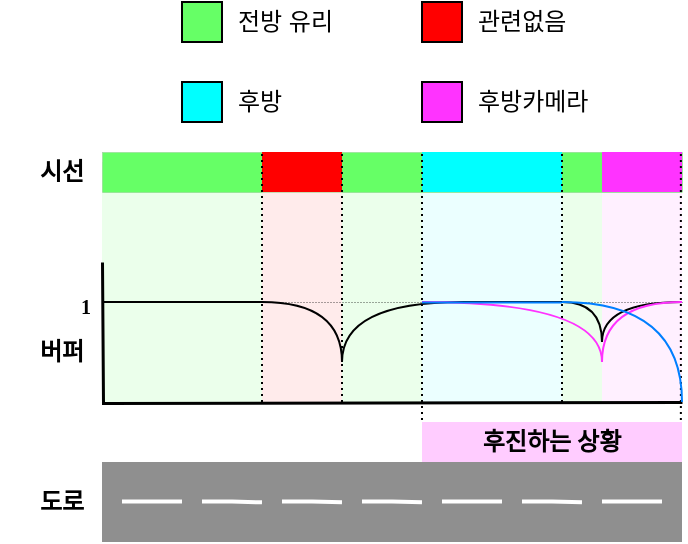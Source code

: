 <mxfile version="15.4.0" type="device" pages="3"><diagram id="IT9zm_OyG5koExTkQnmO" name="추가버퍼"><mxGraphModel dx="1086" dy="806" grid="1" gridSize="10" guides="1" tooltips="1" connect="1" arrows="1" fold="1" page="1" pageScale="1" pageWidth="827" pageHeight="1169" math="0" shadow="0"><root><mxCell id="0"/><mxCell id="1" parent="0"/><mxCell id="iNucFRww0Q6gxPgu5FB2-111" value="" style="rounded=0;whiteSpace=wrap;html=1;fontFamily=휴먼명조;fontSize=10;fillColor=#CCFFFF;opacity=40;strokeColor=none;" parent="1" vertex="1"><mxGeometry x="240" y="240" width="70" height="120" as="geometry"/></mxCell><mxCell id="iNucFRww0Q6gxPgu5FB2-70" value="" style="rounded=0;whiteSpace=wrap;html=1;fontFamily=휴먼명조;fontSize=10;fillColor=#CCFFCC;opacity=40;strokeColor=none;" parent="1" vertex="1"><mxGeometry x="80" y="240" width="80" height="120" as="geometry"/></mxCell><mxCell id="iNucFRww0Q6gxPgu5FB2-103" value="" style="rounded=0;whiteSpace=wrap;html=1;fontFamily=휴먼명조;fontSize=10;fillColor=#CCFFCC;opacity=40;strokeColor=none;" parent="1" vertex="1"><mxGeometry x="310" y="235" width="20" height="125" as="geometry"/></mxCell><mxCell id="iNucFRww0Q6gxPgu5FB2-101" value="" style="rounded=0;whiteSpace=wrap;html=1;fontFamily=휴먼명조;fontSize=10;fillColor=#CCFFCC;opacity=40;strokeColor=none;" parent="1" vertex="1"><mxGeometry x="200" y="240" width="40" height="120" as="geometry"/></mxCell><mxCell id="iNucFRww0Q6gxPgu5FB2-110" value="" style="rounded=0;whiteSpace=wrap;html=1;fontFamily=휴먼명조;fontSize=10;fillColor=#FFCCFF;opacity=30;strokeColor=none;" parent="1" vertex="1"><mxGeometry x="330" y="240" width="40" height="120" as="geometry"/></mxCell><mxCell id="iNucFRww0Q6gxPgu5FB2-43" value="" style="rounded=0;whiteSpace=wrap;html=1;fillColor=#66FF66;strokeWidth=0;perimeterSpacing=0;labelBackgroundColor=none;labelBorderColor=none;glass=0;shadow=0;sketch=0;" parent="1" vertex="1"><mxGeometry x="80" y="235" width="290" height="20" as="geometry"/></mxCell><mxCell id="iNucFRww0Q6gxPgu5FB2-106" value="" style="rounded=0;whiteSpace=wrap;html=1;fontFamily=휴먼명조;fontSize=10;fillColor=#FFCCCC;opacity=40;strokeColor=none;" parent="1" vertex="1"><mxGeometry x="160" y="240" width="40" height="120" as="geometry"/></mxCell><mxCell id="iNucFRww0Q6gxPgu5FB2-71" value="" style="rounded=0;html=1;fillColor=#FF0000;labelPosition=right;verticalLabelPosition=middle;align=left;verticalAlign=middle;spacing=8;strokeColor=none;" parent="1" vertex="1"><mxGeometry x="160" y="235" width="40" height="20" as="geometry"/></mxCell><mxCell id="iNucFRww0Q6gxPgu5FB2-44" value="&lt;b&gt;&lt;font face=&quot;휴먼명조&quot;&gt;후진하는 상황&lt;/font&gt;&lt;/b&gt;" style="rounded=0;whiteSpace=wrap;html=1;fillColor=#FFCCFF;strokeColor=none;" parent="1" vertex="1"><mxGeometry x="240" y="370" width="130" height="20" as="geometry"/></mxCell><mxCell id="iNucFRww0Q6gxPgu5FB2-45" value="전방 유리" style="rounded=0;html=1;fillColor=#66FF66;labelPosition=right;verticalLabelPosition=middle;align=left;verticalAlign=middle;spacing=8;" parent="1" vertex="1"><mxGeometry x="120" y="160" width="20" height="20" as="geometry"/></mxCell><mxCell id="iNucFRww0Q6gxPgu5FB2-46" value="관련없음" style="rounded=0;html=1;fillColor=#FF0000;labelPosition=right;verticalLabelPosition=middle;align=left;verticalAlign=middle;spacing=8;" parent="1" vertex="1"><mxGeometry x="240" y="160" width="20" height="20" as="geometry"/></mxCell><mxCell id="iNucFRww0Q6gxPgu5FB2-50" value="후방" style="rounded=0;html=1;fillColor=#00FFFF;labelPosition=right;verticalLabelPosition=middle;align=left;verticalAlign=middle;spacing=8;" parent="1" vertex="1"><mxGeometry x="120" y="200" width="20" height="20" as="geometry"/></mxCell><mxCell id="iNucFRww0Q6gxPgu5FB2-52" value="후방카메라" style="rounded=0;html=1;fillColor=#FF33FF;labelPosition=right;verticalLabelPosition=middle;align=left;verticalAlign=middle;spacing=8;" parent="1" vertex="1"><mxGeometry x="240" y="200" width="20" height="20" as="geometry"/></mxCell><mxCell id="iNucFRww0Q6gxPgu5FB2-59" value="&lt;b&gt;&lt;font data-font-src=&quot;https://fonts.googleapis.com/css?family=Nanum+Myeongjo&quot;&gt;시선&lt;/font&gt;&lt;/b&gt;" style="text;html=1;strokeColor=none;fillColor=none;align=center;verticalAlign=middle;rounded=0;direction=west;labelPosition=center;verticalLabelPosition=middle;whiteSpace=wrap;rotation=0;fontFamily=휴먼명조;;" parent="1" vertex="1"><mxGeometry x="30" y="230" width="60" height="30" as="geometry"/></mxCell><mxCell id="iNucFRww0Q6gxPgu5FB2-72" value="" style="endArrow=none;dashed=1;html=1;strokeWidth=1;rounded=0;fontFamily=휴먼명조;fontSize=10;edgeStyle=orthogonalEdgeStyle;dashPattern=1 2;" parent="1" edge="1"><mxGeometry width="50" height="50" relative="1" as="geometry"><mxPoint x="200" y="360" as="sourcePoint"/><mxPoint x="200" y="236" as="targetPoint"/></mxGeometry></mxCell><mxCell id="iNucFRww0Q6gxPgu5FB2-78" value="" style="rounded=0;html=1;fillColor=#00FFFF;labelPosition=right;verticalLabelPosition=middle;align=left;verticalAlign=middle;spacing=8;strokeColor=none;" parent="1" vertex="1"><mxGeometry x="240" y="235" width="70" height="20" as="geometry"/></mxCell><mxCell id="iNucFRww0Q6gxPgu5FB2-79" value="" style="rounded=0;html=1;fillColor=#FF33FF;labelPosition=right;verticalLabelPosition=middle;align=left;verticalAlign=middle;spacing=8;strokeColor=none;" parent="1" vertex="1"><mxGeometry x="330" y="235" width="40" height="20" as="geometry"/></mxCell><mxCell id="iNucFRww0Q6gxPgu5FB2-61" value="&lt;b&gt;&lt;font data-font-src=&quot;https://fonts.googleapis.com/css?family=Nanum+Myeongjo&quot;&gt;도로&lt;/font&gt;&lt;/b&gt;" style="text;html=1;strokeColor=none;fillColor=none;align=center;verticalAlign=middle;rounded=0;direction=west;labelPosition=center;verticalLabelPosition=middle;whiteSpace=wrap;rotation=0;fontFamily=휴먼명조;;" parent="1" vertex="1"><mxGeometry x="30" y="395" width="60" height="30" as="geometry"/></mxCell><mxCell id="iNucFRww0Q6gxPgu5FB2-10" value="" style="rounded=0;whiteSpace=wrap;html=1;strokeColor=none;fillColor=#8F8F8F;" parent="1" vertex="1"><mxGeometry x="80" y="390" width="290" height="40" as="geometry"/></mxCell><mxCell id="iNucFRww0Q6gxPgu5FB2-14" value="" style="endArrow=none;html=1;rounded=0;edgeStyle=orthogonalEdgeStyle;strokeWidth=2;strokeColor=#FFFFFF;" parent="1" edge="1"><mxGeometry x="80" y="390" width="50" height="50" as="geometry"><mxPoint x="90" y="409.76" as="sourcePoint"/><mxPoint x="120" y="410.18" as="targetPoint"/><Array as="points"><mxPoint x="120" y="409.76"/><mxPoint x="120" y="409.76"/></Array></mxGeometry></mxCell><mxCell id="iNucFRww0Q6gxPgu5FB2-15" value="" style="endArrow=none;html=1;rounded=0;edgeStyle=orthogonalEdgeStyle;strokeWidth=2;strokeColor=#FFFFFF;" parent="1" edge="1"><mxGeometry x="80" y="390" width="50" height="50" as="geometry"><mxPoint x="290" y="409.76" as="sourcePoint"/><mxPoint x="320" y="410.18" as="targetPoint"/><Array as="points"><mxPoint x="305" y="410.18"/></Array></mxGeometry></mxCell><mxCell id="iNucFRww0Q6gxPgu5FB2-25" value="" style="endArrow=none;html=1;rounded=0;edgeStyle=orthogonalEdgeStyle;strokeWidth=2;strokeColor=#FFFFFF;" parent="1" edge="1"><mxGeometry x="80" y="390" width="50" height="50" as="geometry"><mxPoint x="130" y="409.76" as="sourcePoint"/><mxPoint x="160" y="410.18" as="targetPoint"/><Array as="points"><mxPoint x="145" y="410.18"/></Array></mxGeometry></mxCell><mxCell id="iNucFRww0Q6gxPgu5FB2-26" value="" style="endArrow=none;html=1;rounded=0;edgeStyle=orthogonalEdgeStyle;strokeWidth=2;strokeColor=#FFFFFF;" parent="1" edge="1"><mxGeometry x="80" y="390" width="50" height="50" as="geometry"><mxPoint x="250" y="409.76" as="sourcePoint"/><mxPoint x="280" y="410.18" as="targetPoint"/><Array as="points"><mxPoint x="280" y="409.76"/><mxPoint x="280" y="409.76"/></Array></mxGeometry></mxCell><mxCell id="iNucFRww0Q6gxPgu5FB2-27" value="" style="endArrow=none;html=1;rounded=0;edgeStyle=orthogonalEdgeStyle;strokeWidth=2;strokeColor=#FFFFFF;" parent="1" edge="1"><mxGeometry x="80" y="390" width="50" height="50" as="geometry"><mxPoint x="210" y="409.76" as="sourcePoint"/><mxPoint x="240" y="410.18" as="targetPoint"/><Array as="points"><mxPoint x="225" y="410.18"/></Array></mxGeometry></mxCell><mxCell id="iNucFRww0Q6gxPgu5FB2-28" value="" style="endArrow=none;html=1;rounded=0;edgeStyle=orthogonalEdgeStyle;strokeWidth=2;strokeColor=#FFFFFF;" parent="1" edge="1"><mxGeometry x="80" y="390" width="50" height="50" as="geometry"><mxPoint x="170" y="409.76" as="sourcePoint"/><mxPoint x="200" y="410.18" as="targetPoint"/><Array as="points"><mxPoint x="185" y="410.18"/></Array></mxGeometry></mxCell><mxCell id="iNucFRww0Q6gxPgu5FB2-32" value="" style="endArrow=none;html=1;rounded=0;edgeStyle=orthogonalEdgeStyle;strokeWidth=2;strokeColor=#FFFFFF;" parent="1" edge="1"><mxGeometry x="80" y="390" width="50" height="50" as="geometry"><mxPoint x="330" y="409.76" as="sourcePoint"/><mxPoint x="360" y="410.18" as="targetPoint"/><Array as="points"><mxPoint x="360" y="409.76"/><mxPoint x="360" y="409.76"/></Array></mxGeometry></mxCell><mxCell id="iNucFRww0Q6gxPgu5FB2-90" value="" style="endArrow=none;dashed=1;html=1;strokeWidth=1;rounded=0;fontFamily=휴먼명조;fontSize=10;edgeStyle=orthogonalEdgeStyle;dashPattern=1 2;" parent="1" edge="1"><mxGeometry width="50" height="50" relative="1" as="geometry"><mxPoint x="369.43" y="369" as="sourcePoint"/><mxPoint x="369.43" y="235" as="targetPoint"/></mxGeometry></mxCell><mxCell id="iNucFRww0Q6gxPgu5FB2-96" value="" style="endArrow=none;dashed=1;html=1;strokeWidth=1;rounded=0;fontFamily=휴먼명조;fontSize=10;edgeStyle=orthogonalEdgeStyle;dashPattern=1 2;" parent="1" edge="1"><mxGeometry width="50" height="50" relative="1" as="geometry"><mxPoint x="240" y="369" as="sourcePoint"/><mxPoint x="240" y="235" as="targetPoint"/></mxGeometry></mxCell><mxCell id="iNucFRww0Q6gxPgu5FB2-99" value="" style="endArrow=none;dashed=1;html=1;strokeWidth=0.5;rounded=0;fontFamily=휴먼명조;fontSize=10;edgeStyle=orthogonalEdgeStyle;dashPattern=1 2;opacity=70;" parent="1" edge="1"><mxGeometry width="50" height="50" relative="1" as="geometry"><mxPoint x="370" y="310" as="sourcePoint"/><mxPoint x="80" y="310" as="targetPoint"/></mxGeometry></mxCell><mxCell id="iNucFRww0Q6gxPgu5FB2-64" value="" style="endArrow=none;html=1;rounded=0;fontFamily=휴먼명조;strokeColor=#000000;strokeWidth=1.5;edgeStyle=orthogonalEdgeStyle;fontSize=10;" parent="1" edge="1"><mxGeometry x="30" y="290" width="50" height="50" as="geometry"><mxPoint x="370" y="360" as="sourcePoint"/><mxPoint x="80" y="290" as="targetPoint"/></mxGeometry></mxCell><mxCell id="iNucFRww0Q6gxPgu5FB2-65" value="&lt;b&gt;&lt;font data-font-src=&quot;https://fonts.googleapis.com/css?family=Nanum+Myeongjo&quot;&gt;버퍼&lt;br&gt;&lt;/font&gt;&lt;/b&gt;" style="text;html=1;strokeColor=none;fillColor=none;align=center;verticalAlign=middle;rounded=0;direction=west;labelPosition=center;verticalLabelPosition=middle;whiteSpace=wrap;rotation=0;fontFamily=휴먼명조;;" parent="1" vertex="1"><mxGeometry x="30" y="320" width="60" height="30" as="geometry"/></mxCell><mxCell id="iNucFRww0Q6gxPgu5FB2-67" value="" style="endArrow=none;dashed=1;html=1;strokeWidth=1;rounded=0;fontFamily=휴먼명조;fontSize=10;edgeStyle=orthogonalEdgeStyle;dashPattern=1 2;" parent="1" edge="1"><mxGeometry x="30" y="290" width="50" height="50" as="geometry"><mxPoint x="160" y="360" as="sourcePoint"/><mxPoint x="160" y="236" as="targetPoint"/></mxGeometry></mxCell><mxCell id="iNucFRww0Q6gxPgu5FB2-100" value="&lt;b&gt;&lt;font data-font-src=&quot;https://fonts.googleapis.com/css?family=Nanum+Myeongjo&quot;&gt;&lt;font style=&quot;font-size: 10px&quot;&gt;1&lt;/font&gt;&lt;br&gt;&lt;/font&gt;&lt;/b&gt;" style="text;html=1;strokeColor=none;fillColor=none;align=center;verticalAlign=middle;rounded=0;direction=west;labelPosition=center;verticalLabelPosition=middle;whiteSpace=wrap;rotation=0;fontFamily=휴먼명조;;" parent="1" vertex="1"><mxGeometry x="64" y="303" width="16" height="17" as="geometry"/></mxCell><mxCell id="2Drl5QDRzzGkE9mwVgI6-2" value="" style="endArrow=none;dashed=1;html=1;strokeWidth=1;rounded=0;fontFamily=휴먼명조;fontSize=10;edgeStyle=orthogonalEdgeStyle;dashPattern=1 2;" parent="1" edge="1"><mxGeometry width="50" height="50" relative="1" as="geometry"><mxPoint x="310" y="360" as="sourcePoint"/><mxPoint x="310" y="236" as="targetPoint"/></mxGeometry></mxCell><mxCell id="2Drl5QDRzzGkE9mwVgI6-4" value="" style="group" parent="1" vertex="1" connectable="0"><mxGeometry x="80" y="310" width="250" as="geometry"/></mxCell><mxCell id="iNucFRww0Q6gxPgu5FB2-117" value="" style="endArrow=none;html=1;rounded=0;fontFamily=휴먼명조;fontSize=10;strokeColor=#000000;strokeWidth=1;edgeStyle=orthogonalEdgeStyle;" parent="2Drl5QDRzzGkE9mwVgI6-4" edge="1"><mxGeometry width="50" height="50" as="geometry"><mxPoint as="sourcePoint"/><mxPoint x="80" as="targetPoint"/></mxGeometry></mxCell><mxCell id="iNucFRww0Q6gxPgu5FB2-118" value="" style="curved=1;endArrow=none;html=1;rounded=0;fontFamily=휴먼명조;fontSize=10;strokeColor=#000000;strokeWidth=1;edgeStyle=orthogonalEdgeStyle;endFill=0;" parent="2Drl5QDRzzGkE9mwVgI6-4" edge="1"><mxGeometry width="50" height="50" as="geometry"><mxPoint x="80" as="sourcePoint"/><mxPoint x="120" y="30" as="targetPoint"/><Array as="points"><mxPoint x="120"/></Array></mxGeometry></mxCell><mxCell id="iNucFRww0Q6gxPgu5FB2-119" value="" style="curved=1;endArrow=none;html=1;rounded=0;fontFamily=휴먼명조;fontSize=10;strokeColor=#000000;strokeWidth=1;edgeStyle=orthogonalEdgeStyle;endFill=0;" parent="2Drl5QDRzzGkE9mwVgI6-4" edge="1"><mxGeometry width="50" height="50" as="geometry"><mxPoint x="180" as="sourcePoint"/><mxPoint x="120" y="30" as="targetPoint"/><Array as="points"><mxPoint x="120"/></Array></mxGeometry></mxCell><mxCell id="iNucFRww0Q6gxPgu5FB2-124" value="" style="endArrow=none;html=1;rounded=0;fontFamily=휴먼명조;fontSize=10;strokeColor=#000000;strokeWidth=1;edgeStyle=orthogonalEdgeStyle;" parent="2Drl5QDRzzGkE9mwVgI6-4" edge="1"><mxGeometry x="-60" width="50" height="50" as="geometry"><mxPoint x="180" as="sourcePoint"/><mxPoint x="230" as="targetPoint"/></mxGeometry></mxCell><mxCell id="iNucFRww0Q6gxPgu5FB2-125" value="" style="curved=1;endArrow=none;html=1;rounded=0;fontFamily=휴먼명조;fontSize=10;strokeColor=#000000;strokeWidth=1;edgeStyle=orthogonalEdgeStyle;endFill=0;" parent="2Drl5QDRzzGkE9mwVgI6-4" edge="1"><mxGeometry width="50" height="50" as="geometry"><mxPoint x="230" as="sourcePoint"/><mxPoint x="250" y="20" as="targetPoint"/><Array as="points"><mxPoint x="250"/></Array></mxGeometry></mxCell><mxCell id="iNucFRww0Q6gxPgu5FB2-126" value="" style="curved=1;endArrow=none;html=1;rounded=0;fontFamily=휴먼명조;fontSize=10;strokeColor=#000000;strokeWidth=1;edgeStyle=orthogonalEdgeStyle;endFill=0;" parent="2Drl5QDRzzGkE9mwVgI6-4" edge="1"><mxGeometry x="-30" width="50" height="50" as="geometry"><mxPoint x="290" as="sourcePoint"/><mxPoint x="250" y="20" as="targetPoint"/><Array as="points"><mxPoint x="250"/></Array></mxGeometry></mxCell><mxCell id="2Drl5QDRzzGkE9mwVgI6-8" value="" style="curved=1;endArrow=none;html=1;rounded=0;fontFamily=휴먼명조;fontSize=10;strokeColor=#FF33FF;strokeWidth=1;edgeStyle=orthogonalEdgeStyle;endFill=0;" parent="2Drl5QDRzzGkE9mwVgI6-4" edge="1"><mxGeometry width="50" height="50" relative="1" as="geometry"><mxPoint x="160" as="sourcePoint"/><mxPoint x="250" y="30" as="targetPoint"/><Array as="points"><mxPoint x="250"/></Array></mxGeometry></mxCell><mxCell id="2Drl5QDRzzGkE9mwVgI6-9" value="" style="curved=1;endArrow=none;html=1;rounded=0;fontFamily=휴먼명조;fontSize=10;strokeColor=#FF33FF;strokeWidth=1;edgeStyle=orthogonalEdgeStyle;endFill=0;" parent="2Drl5QDRzzGkE9mwVgI6-4" edge="1"><mxGeometry width="50" height="50" relative="1" as="geometry"><mxPoint x="290" as="sourcePoint"/><mxPoint x="250" y="30" as="targetPoint"/><Array as="points"><mxPoint x="250"/></Array></mxGeometry></mxCell><mxCell id="2Drl5QDRzzGkE9mwVgI6-5" value="" style="curved=1;endArrow=none;html=1;fontFamily=휴먼명조;fontSize=10;strokeColor=#007FFF;strokeWidth=1;edgeStyle=orthogonalEdgeStyle;endFill=0;" parent="1" edge="1"><mxGeometry width="50" height="50" relative="1" as="geometry"><mxPoint x="310" y="310" as="sourcePoint"/><mxPoint x="370" y="360" as="targetPoint"/><Array as="points"><mxPoint x="370" y="310"/></Array></mxGeometry></mxCell><mxCell id="2Drl5QDRzzGkE9mwVgI6-7" value="" style="endArrow=none;html=1;rounded=0;fontFamily=휴먼명조;fontSize=10;strokeColor=#007FFF;strokeWidth=1;edgeStyle=orthogonalEdgeStyle;" parent="1" edge="1"><mxGeometry width="50" height="50" relative="1" as="geometry"><mxPoint x="240" y="310.3" as="sourcePoint"/><mxPoint x="310" y="310.3" as="targetPoint"/></mxGeometry></mxCell></root></mxGraphModel></diagram><diagram name="추가버퍼의 복사본" id="GJih_fDwN7r9Fp7TSq2N"><mxGraphModel dx="1086" dy="806" grid="1" gridSize="10" guides="1" tooltips="1" connect="1" arrows="1" fold="1" page="1" pageScale="1" pageWidth="827" pageHeight="1169" math="0" shadow="0"><root><mxCell id="ABv7DRq_kPh05q_wFzgj-0"/><mxCell id="ABv7DRq_kPh05q_wFzgj-1" parent="ABv7DRq_kPh05q_wFzgj-0"/><mxCell id="ABv7DRq_kPh05q_wFzgj-2" value="" style="rounded=0;whiteSpace=wrap;html=1;fontFamily=휴먼명조;fontSize=10;fillColor=#CCFFCC;opacity=40;strokeColor=none;" parent="ABv7DRq_kPh05q_wFzgj-1" vertex="1"><mxGeometry x="80" y="240" width="80" height="120" as="geometry"/></mxCell><mxCell id="ABv7DRq_kPh05q_wFzgj-3" value="" style="rounded=0;whiteSpace=wrap;html=1;fontFamily=휴먼명조;fontSize=10;fillColor=#CCFFCC;opacity=40;strokeColor=none;" parent="ABv7DRq_kPh05q_wFzgj-1" vertex="1"><mxGeometry x="440" y="235" width="10" height="125" as="geometry"/></mxCell><mxCell id="ABv7DRq_kPh05q_wFzgj-4" value="" style="rounded=0;whiteSpace=wrap;html=1;fontFamily=휴먼명조;fontSize=10;fillColor=#CCFFCC;opacity=40;strokeColor=none;" parent="ABv7DRq_kPh05q_wFzgj-1" vertex="1"><mxGeometry x="310" y="235" width="50" height="125" as="geometry"/></mxCell><mxCell id="ABv7DRq_kPh05q_wFzgj-5" value="" style="rounded=0;whiteSpace=wrap;html=1;fontFamily=휴먼명조;fontSize=10;fillColor=#CCFFCC;opacity=40;strokeColor=none;" parent="ABv7DRq_kPh05q_wFzgj-1" vertex="1"><mxGeometry x="260" y="240" width="30" height="120" as="geometry"/></mxCell><mxCell id="ABv7DRq_kPh05q_wFzgj-6" value="" style="rounded=0;whiteSpace=wrap;html=1;fontFamily=휴먼명조;fontSize=10;fillColor=#CCFFCC;opacity=40;strokeColor=none;" parent="ABv7DRq_kPh05q_wFzgj-1" vertex="1"><mxGeometry x="200" y="240" width="40" height="120" as="geometry"/></mxCell><mxCell id="ABv7DRq_kPh05q_wFzgj-7" value="" style="rounded=0;whiteSpace=wrap;html=1;fontFamily=휴먼명조;fontSize=10;fillColor=#9999FF;opacity=40;strokeColor=none;" parent="ABv7DRq_kPh05q_wFzgj-1" vertex="1"><mxGeometry x="400" y="240" width="40" height="120" as="geometry"/></mxCell><mxCell id="ABv7DRq_kPh05q_wFzgj-8" value="" style="rounded=0;whiteSpace=wrap;html=1;fillColor=#66FF66;strokeWidth=0;perimeterSpacing=0;labelBackgroundColor=none;labelBorderColor=none;glass=0;shadow=0;sketch=0;" parent="ABv7DRq_kPh05q_wFzgj-1" vertex="1"><mxGeometry x="80" y="235" width="520" height="20" as="geometry"/></mxCell><mxCell id="ABv7DRq_kPh05q_wFzgj-9" value="" style="rounded=0;whiteSpace=wrap;html=1;fontFamily=휴먼명조;fontSize=10;fillColor=#FFCCCC;opacity=40;strokeColor=none;" parent="ABv7DRq_kPh05q_wFzgj-1" vertex="1"><mxGeometry x="160" y="240" width="40" height="120" as="geometry"/></mxCell><mxCell id="ABv7DRq_kPh05q_wFzgj-10" value="" style="rounded=0;whiteSpace=wrap;html=1;fontFamily=휴먼명조;fontSize=10;fillColor=#FFFFCC;opacity=40;strokeColor=none;" parent="ABv7DRq_kPh05q_wFzgj-1" vertex="1"><mxGeometry x="450" y="240" width="30" height="120" as="geometry"/></mxCell><mxCell id="ABv7DRq_kPh05q_wFzgj-11" value="" style="rounded=0;whiteSpace=wrap;html=1;fontFamily=휴먼명조;fontSize=10;fillColor=#99FFFF;opacity=40;strokeColor=none;" parent="ABv7DRq_kPh05q_wFzgj-1" vertex="1"><mxGeometry x="480" y="240" width="40" height="120" as="geometry"/></mxCell><mxCell id="ABv7DRq_kPh05q_wFzgj-12" value="" style="rounded=0;whiteSpace=wrap;html=1;fontFamily=휴먼명조;fontSize=10;fillColor=#CCFFFF;opacity=40;strokeColor=none;" parent="ABv7DRq_kPh05q_wFzgj-1" vertex="1"><mxGeometry x="360" y="240" width="40" height="120" as="geometry"/></mxCell><mxCell id="ABv7DRq_kPh05q_wFzgj-13" value="" style="rounded=0;whiteSpace=wrap;html=1;fontFamily=휴먼명조;fontSize=10;fillColor=#FFE6CC;opacity=40;strokeColor=none;" parent="ABv7DRq_kPh05q_wFzgj-1" vertex="1"><mxGeometry x="290" y="240" width="20" height="120" as="geometry"/></mxCell><mxCell id="ABv7DRq_kPh05q_wFzgj-14" value="" style="rounded=0;whiteSpace=wrap;html=1;fontFamily=휴먼명조;fontSize=10;fillColor=#FF99FF;opacity=40;strokeColor=none;" parent="ABv7DRq_kPh05q_wFzgj-1" vertex="1"><mxGeometry x="240" y="240" width="20" height="120" as="geometry"/></mxCell><mxCell id="ABv7DRq_kPh05q_wFzgj-15" value="" style="rounded=0;whiteSpace=wrap;html=1;fontFamily=휴먼명조;fontSize=10;fillColor=#CCFFCC;opacity=40;strokeColor=none;" parent="ABv7DRq_kPh05q_wFzgj-1" vertex="1"><mxGeometry x="520" y="235" width="80" height="125" as="geometry"/></mxCell><mxCell id="ABv7DRq_kPh05q_wFzgj-16" value="" style="rounded=0;html=1;fillColor=#FF0000;labelPosition=right;verticalLabelPosition=middle;align=left;verticalAlign=middle;spacing=8;strokeColor=none;" parent="ABv7DRq_kPh05q_wFzgj-1" vertex="1"><mxGeometry x="160" y="235" width="40" height="20" as="geometry"/></mxCell><mxCell id="ABv7DRq_kPh05q_wFzgj-17" value="&lt;b&gt;&lt;font face=&quot;휴먼명조&quot;&gt;후진하는 상황&lt;/font&gt;&lt;/b&gt;" style="rounded=0;whiteSpace=wrap;html=1;fillColor=#FFCCFF;strokeColor=none;" parent="ABv7DRq_kPh05q_wFzgj-1" vertex="1"><mxGeometry x="340" y="370" width="220" height="20" as="geometry"/></mxCell><mxCell id="ABv7DRq_kPh05q_wFzgj-18" value="전방 유리" style="rounded=0;html=1;fillColor=#66FF66;labelPosition=right;verticalLabelPosition=middle;align=left;verticalAlign=middle;spacing=8;" parent="ABv7DRq_kPh05q_wFzgj-1" vertex="1"><mxGeometry x="150" y="140" width="20" height="20" as="geometry"/></mxCell><mxCell id="ABv7DRq_kPh05q_wFzgj-19" value="관련없음" style="rounded=0;html=1;fillColor=#FF0000;labelPosition=right;verticalLabelPosition=middle;align=left;verticalAlign=middle;spacing=8;" parent="ABv7DRq_kPh05q_wFzgj-1" vertex="1"><mxGeometry x="350" y="140" width="20" height="20" as="geometry"/></mxCell><mxCell id="ABv7DRq_kPh05q_wFzgj-20" value="사이드미러(우)" style="rounded=0;html=1;fillColor=#FFB366;labelPosition=right;verticalLabelPosition=middle;align=left;verticalAlign=middle;spacing=8;" parent="ABv7DRq_kPh05q_wFzgj-1" vertex="1"><mxGeometry x="450" y="140" width="20" height="20" as="geometry"/></mxCell><mxCell id="ABv7DRq_kPh05q_wFzgj-21" value="백미러" style="rounded=0;html=1;fillColor=#FF66FF;labelPosition=right;verticalLabelPosition=middle;align=left;verticalAlign=middle;spacing=8;" parent="ABv7DRq_kPh05q_wFzgj-1" vertex="1"><mxGeometry x="350" y="190" width="20" height="20" as="geometry"/></mxCell><mxCell id="ABv7DRq_kPh05q_wFzgj-22" value="후방" style="rounded=0;html=1;fillColor=#00FFFF;labelPosition=right;verticalLabelPosition=middle;align=left;verticalAlign=middle;spacing=8;" parent="ABv7DRq_kPh05q_wFzgj-1" vertex="1"><mxGeometry x="150" y="190" width="20" height="20" as="geometry"/></mxCell><mxCell id="ABv7DRq_kPh05q_wFzgj-23" value="후방카메라" style="rounded=0;html=1;fillColor=#0000CC;labelPosition=right;verticalLabelPosition=middle;align=left;verticalAlign=middle;spacing=8;" parent="ABv7DRq_kPh05q_wFzgj-1" vertex="1"><mxGeometry x="250" y="190" width="20" height="20" as="geometry"/></mxCell><mxCell id="ABv7DRq_kPh05q_wFzgj-24" value="사이드미러(좌)" style="rounded=0;html=1;fillColor=#FFFF66;labelPosition=right;verticalLabelPosition=middle;align=left;verticalAlign=middle;spacing=8;" parent="ABv7DRq_kPh05q_wFzgj-1" vertex="1"><mxGeometry x="450" y="190" width="20" height="20" as="geometry"/></mxCell><mxCell id="ABv7DRq_kPh05q_wFzgj-25" value="계기판" style="rounded=0;html=1;fillColor=#FF9999;labelPosition=right;verticalLabelPosition=middle;align=left;verticalAlign=middle;spacing=8;" parent="ABv7DRq_kPh05q_wFzgj-1" vertex="1"><mxGeometry x="250" y="140" width="20" height="20" as="geometry"/></mxCell><mxCell id="ABv7DRq_kPh05q_wFzgj-26" value="&lt;b&gt;&lt;font data-font-src=&quot;https://fonts.googleapis.com/css?family=Nanum+Myeongjo&quot;&gt;시선&lt;/font&gt;&lt;/b&gt;" style="text;html=1;strokeColor=none;fillColor=none;align=center;verticalAlign=middle;rounded=0;direction=west;labelPosition=center;verticalLabelPosition=middle;whiteSpace=wrap;rotation=0;fontFamily=휴먼명조;;" parent="ABv7DRq_kPh05q_wFzgj-1" vertex="1"><mxGeometry x="30" y="230" width="60" height="30" as="geometry"/></mxCell><mxCell id="ABv7DRq_kPh05q_wFzgj-27" value="" style="endArrow=none;dashed=1;html=1;strokeWidth=1;rounded=0;fontFamily=휴먼명조;fontSize=10;edgeStyle=orthogonalEdgeStyle;dashPattern=1 2;" parent="ABv7DRq_kPh05q_wFzgj-1" edge="1"><mxGeometry width="50" height="50" relative="1" as="geometry"><mxPoint x="200" y="360" as="sourcePoint"/><mxPoint x="200" y="236" as="targetPoint"/></mxGeometry></mxCell><mxCell id="ABv7DRq_kPh05q_wFzgj-28" value="" style="rounded=0;html=1;fillColor=#FF66FF;labelPosition=right;verticalLabelPosition=middle;align=left;verticalAlign=middle;spacing=8;strokeColor=default;perimeterSpacing=0;strokeWidth=0;" parent="ABv7DRq_kPh05q_wFzgj-1" vertex="1"><mxGeometry x="240" y="235" width="20" height="20" as="geometry"/></mxCell><mxCell id="ABv7DRq_kPh05q_wFzgj-29" value="" style="rounded=0;html=1;fillColor=#00FFFF;labelPosition=right;verticalLabelPosition=middle;align=left;verticalAlign=middle;spacing=8;strokeColor=none;" parent="ABv7DRq_kPh05q_wFzgj-1" vertex="1"><mxGeometry x="360" y="235" width="40" height="20" as="geometry"/></mxCell><mxCell id="ABv7DRq_kPh05q_wFzgj-30" value="" style="rounded=0;html=1;fillColor=#0000CC;labelPosition=right;verticalLabelPosition=middle;align=left;verticalAlign=middle;spacing=8;strokeColor=none;" parent="ABv7DRq_kPh05q_wFzgj-1" vertex="1"><mxGeometry x="400" y="235" width="40" height="20" as="geometry"/></mxCell><mxCell id="ABv7DRq_kPh05q_wFzgj-31" value="" style="rounded=0;html=1;fillColor=#FFFF66;labelPosition=right;verticalLabelPosition=middle;align=left;verticalAlign=middle;spacing=8;strokeColor=none;" parent="ABv7DRq_kPh05q_wFzgj-1" vertex="1"><mxGeometry x="450" y="235" width="30" height="20" as="geometry"/></mxCell><mxCell id="ABv7DRq_kPh05q_wFzgj-32" value="" style="rounded=0;html=1;fillColor=#00FFFF;labelPosition=right;verticalLabelPosition=middle;align=left;verticalAlign=middle;spacing=8;strokeColor=none;" parent="ABv7DRq_kPh05q_wFzgj-1" vertex="1"><mxGeometry x="480" y="235" width="40" height="20" as="geometry"/></mxCell><mxCell id="ABv7DRq_kPh05q_wFzgj-33" value="&lt;b&gt;&lt;font data-font-src=&quot;https://fonts.googleapis.com/css?family=Nanum+Myeongjo&quot;&gt;도로&lt;/font&gt;&lt;/b&gt;" style="text;html=1;strokeColor=none;fillColor=none;align=center;verticalAlign=middle;rounded=0;direction=west;labelPosition=center;verticalLabelPosition=middle;whiteSpace=wrap;rotation=0;fontFamily=휴먼명조;;" parent="ABv7DRq_kPh05q_wFzgj-1" vertex="1"><mxGeometry x="30" y="395" width="60" height="30" as="geometry"/></mxCell><mxCell id="ABv7DRq_kPh05q_wFzgj-34" value="" style="rounded=0;whiteSpace=wrap;html=1;strokeColor=none;fillColor=#8F8F8F;" parent="ABv7DRq_kPh05q_wFzgj-1" vertex="1"><mxGeometry x="80" y="390" width="520" height="40" as="geometry"/></mxCell><mxCell id="ABv7DRq_kPh05q_wFzgj-35" value="" style="endArrow=none;html=1;rounded=0;edgeStyle=orthogonalEdgeStyle;strokeWidth=2;strokeColor=#FFFFFF;" parent="ABv7DRq_kPh05q_wFzgj-1" edge="1"><mxGeometry x="80" y="390" width="50" height="50" as="geometry"><mxPoint x="90" y="409.76" as="sourcePoint"/><mxPoint x="120" y="410.18" as="targetPoint"/><Array as="points"><mxPoint x="120" y="409.76"/><mxPoint x="120" y="409.76"/></Array></mxGeometry></mxCell><mxCell id="ABv7DRq_kPh05q_wFzgj-36" value="" style="endArrow=none;html=1;rounded=0;edgeStyle=orthogonalEdgeStyle;strokeWidth=2;strokeColor=#FFFFFF;" parent="ABv7DRq_kPh05q_wFzgj-1" edge="1"><mxGeometry x="80" y="390" width="50" height="50" as="geometry"><mxPoint x="290" y="409.76" as="sourcePoint"/><mxPoint x="320" y="410.18" as="targetPoint"/><Array as="points"><mxPoint x="305" y="410.18"/></Array></mxGeometry></mxCell><mxCell id="ABv7DRq_kPh05q_wFzgj-37" value="" style="endArrow=none;html=1;rounded=0;edgeStyle=orthogonalEdgeStyle;strokeWidth=2;strokeColor=#FFFFFF;" parent="ABv7DRq_kPh05q_wFzgj-1" edge="1"><mxGeometry x="80" y="390" width="50" height="50" as="geometry"><mxPoint x="130" y="409.76" as="sourcePoint"/><mxPoint x="160" y="410.18" as="targetPoint"/><Array as="points"><mxPoint x="145" y="410.18"/></Array></mxGeometry></mxCell><mxCell id="ABv7DRq_kPh05q_wFzgj-38" value="" style="endArrow=none;html=1;rounded=0;edgeStyle=orthogonalEdgeStyle;strokeWidth=2;strokeColor=#FFFFFF;" parent="ABv7DRq_kPh05q_wFzgj-1" edge="1"><mxGeometry x="80" y="390" width="50" height="50" as="geometry"><mxPoint x="250" y="409.76" as="sourcePoint"/><mxPoint x="280" y="410.18" as="targetPoint"/><Array as="points"><mxPoint x="280" y="409.76"/><mxPoint x="280" y="409.76"/></Array></mxGeometry></mxCell><mxCell id="ABv7DRq_kPh05q_wFzgj-39" value="" style="endArrow=none;html=1;rounded=0;edgeStyle=orthogonalEdgeStyle;strokeWidth=2;strokeColor=#FFFFFF;" parent="ABv7DRq_kPh05q_wFzgj-1" edge="1"><mxGeometry x="80" y="390" width="50" height="50" as="geometry"><mxPoint x="210" y="409.76" as="sourcePoint"/><mxPoint x="240" y="410.18" as="targetPoint"/><Array as="points"><mxPoint x="225" y="410.18"/></Array></mxGeometry></mxCell><mxCell id="ABv7DRq_kPh05q_wFzgj-40" value="" style="endArrow=none;html=1;rounded=0;edgeStyle=orthogonalEdgeStyle;strokeWidth=2;strokeColor=#FFFFFF;" parent="ABv7DRq_kPh05q_wFzgj-1" edge="1"><mxGeometry x="80" y="390" width="50" height="50" as="geometry"><mxPoint x="170" y="409.76" as="sourcePoint"/><mxPoint x="200" y="410.18" as="targetPoint"/><Array as="points"><mxPoint x="185" y="410.18"/></Array></mxGeometry></mxCell><mxCell id="ABv7DRq_kPh05q_wFzgj-41" value="" style="endArrow=none;html=1;rounded=0;edgeStyle=orthogonalEdgeStyle;strokeWidth=2;strokeColor=#FFFFFF;" parent="ABv7DRq_kPh05q_wFzgj-1" edge="1"><mxGeometry x="80" y="390" width="50" height="50" as="geometry"><mxPoint x="540" y="409.76" as="sourcePoint"/><mxPoint x="570" y="410.18" as="targetPoint"/><Array as="points"><mxPoint x="570" y="409.76"/><mxPoint x="570" y="409.76"/></Array></mxGeometry></mxCell><mxCell id="ABv7DRq_kPh05q_wFzgj-42" value="" style="endArrow=none;html=1;rounded=0;edgeStyle=orthogonalEdgeStyle;strokeWidth=2;strokeColor=#FFFFFF;" parent="ABv7DRq_kPh05q_wFzgj-1" edge="1"><mxGeometry x="80" y="390" width="50" height="50" as="geometry"><mxPoint x="370" y="409.76" as="sourcePoint"/><mxPoint x="400" y="410.18" as="targetPoint"/><Array as="points"><mxPoint x="385" y="410.18"/></Array></mxGeometry></mxCell><mxCell id="ABv7DRq_kPh05q_wFzgj-43" value="" style="endArrow=none;html=1;rounded=0;edgeStyle=orthogonalEdgeStyle;strokeWidth=2;strokeColor=#FFFFFF;" parent="ABv7DRq_kPh05q_wFzgj-1" edge="1"><mxGeometry x="80" y="390" width="50" height="50" as="geometry"><mxPoint x="500" y="409.76" as="sourcePoint"/><mxPoint x="530" y="410.18" as="targetPoint"/><Array as="points"><mxPoint x="515" y="410.18"/></Array></mxGeometry></mxCell><mxCell id="ABv7DRq_kPh05q_wFzgj-44" value="" style="endArrow=none;html=1;rounded=0;edgeStyle=orthogonalEdgeStyle;strokeWidth=2;strokeColor=#FFFFFF;" parent="ABv7DRq_kPh05q_wFzgj-1" edge="1"><mxGeometry x="80" y="390" width="50" height="50" as="geometry"><mxPoint x="330" y="409.76" as="sourcePoint"/><mxPoint x="360" y="410.18" as="targetPoint"/><Array as="points"><mxPoint x="360" y="409.76"/><mxPoint x="360" y="409.76"/></Array></mxGeometry></mxCell><mxCell id="ABv7DRq_kPh05q_wFzgj-45" value="" style="endArrow=none;html=1;rounded=0;edgeStyle=orthogonalEdgeStyle;strokeWidth=2;strokeColor=#FFFFFF;" parent="ABv7DRq_kPh05q_wFzgj-1" edge="1"><mxGeometry x="80" y="390" width="50" height="50" as="geometry"><mxPoint x="410" y="409.76" as="sourcePoint"/><mxPoint x="440" y="410.18" as="targetPoint"/><Array as="points"><mxPoint x="425" y="410.18"/></Array></mxGeometry></mxCell><mxCell id="ABv7DRq_kPh05q_wFzgj-46" value="" style="endArrow=none;html=1;rounded=0;edgeStyle=orthogonalEdgeStyle;strokeWidth=2;strokeColor=#FFFFFF;" parent="ABv7DRq_kPh05q_wFzgj-1" edge="1"><mxGeometry x="80" y="390" width="50" height="50" as="geometry"><mxPoint x="454" y="409.76" as="sourcePoint"/><mxPoint x="484" y="410.18" as="targetPoint"/><Array as="points"><mxPoint x="469" y="410.18"/></Array></mxGeometry></mxCell><mxCell id="ABv7DRq_kPh05q_wFzgj-47" value="" style="group" parent="ABv7DRq_kPh05q_wFzgj-1" vertex="1" connectable="0"><mxGeometry x="600" y="409.79" width="101" height="0.42" as="geometry"/></mxCell><mxCell id="ABv7DRq_kPh05q_wFzgj-48" value="" style="endArrow=none;html=1;rounded=0;edgeStyle=orthogonalEdgeStyle;strokeWidth=2;strokeColor=#FFFFFF;" parent="ABv7DRq_kPh05q_wFzgj-47" edge="1"><mxGeometry width="50" height="50" relative="1" as="geometry"><mxPoint x="-15" as="sourcePoint"/><mxPoint x="15" y="0.42" as="targetPoint"/><Array as="points"><mxPoint y="0.42"/></Array></mxGeometry></mxCell><mxCell id="ABv7DRq_kPh05q_wFzgj-49" value="" style="endArrow=none;dashed=1;html=1;strokeWidth=1;rounded=0;fontFamily=휴먼명조;fontSize=10;edgeStyle=orthogonalEdgeStyle;dashPattern=1 2;" parent="ABv7DRq_kPh05q_wFzgj-1" edge="1"><mxGeometry width="50" height="50" relative="1" as="geometry"><mxPoint x="240" y="360" as="sourcePoint"/><mxPoint x="240" y="235" as="targetPoint"/></mxGeometry></mxCell><mxCell id="ABv7DRq_kPh05q_wFzgj-50" value="" style="endArrow=none;dashed=1;html=1;strokeWidth=1;rounded=0;fontFamily=휴먼명조;fontSize=10;edgeStyle=orthogonalEdgeStyle;dashPattern=1 2;" parent="ABv7DRq_kPh05q_wFzgj-1" edge="1"><mxGeometry width="50" height="50" relative="1" as="geometry"><mxPoint x="260" y="360" as="sourcePoint"/><mxPoint x="260" y="235" as="targetPoint"/></mxGeometry></mxCell><mxCell id="ABv7DRq_kPh05q_wFzgj-51" value="" style="endArrow=none;dashed=1;html=1;strokeWidth=1;rounded=0;fontFamily=휴먼명조;fontSize=10;edgeStyle=orthogonalEdgeStyle;dashPattern=1 2;" parent="ABv7DRq_kPh05q_wFzgj-1" edge="1"><mxGeometry width="50" height="50" relative="1" as="geometry"><mxPoint x="290" y="360" as="sourcePoint"/><mxPoint x="290" y="235" as="targetPoint"/></mxGeometry></mxCell><mxCell id="ABv7DRq_kPh05q_wFzgj-52" value="" style="endArrow=none;dashed=1;html=1;strokeWidth=1;rounded=0;fontFamily=휴먼명조;fontSize=10;edgeStyle=orthogonalEdgeStyle;dashPattern=1 2;" parent="ABv7DRq_kPh05q_wFzgj-1" edge="1"><mxGeometry width="50" height="50" relative="1" as="geometry"><mxPoint x="310" y="360" as="sourcePoint"/><mxPoint x="310" y="235" as="targetPoint"/></mxGeometry></mxCell><mxCell id="ABv7DRq_kPh05q_wFzgj-53" value="" style="endArrow=none;dashed=1;html=1;strokeWidth=1;rounded=0;fontFamily=휴먼명조;fontSize=10;edgeStyle=orthogonalEdgeStyle;dashPattern=1 2;" parent="ABv7DRq_kPh05q_wFzgj-1" edge="1"><mxGeometry width="50" height="50" relative="1" as="geometry"><mxPoint x="340" y="369" as="sourcePoint"/><mxPoint x="340" y="235" as="targetPoint"/></mxGeometry></mxCell><mxCell id="ABv7DRq_kPh05q_wFzgj-54" value="" style="endArrow=none;dashed=1;html=1;strokeWidth=1;rounded=0;fontFamily=휴먼명조;fontSize=10;edgeStyle=orthogonalEdgeStyle;dashPattern=1 2;" parent="ABv7DRq_kPh05q_wFzgj-1" edge="1"><mxGeometry width="50" height="50" relative="1" as="geometry"><mxPoint x="360" y="360" as="sourcePoint"/><mxPoint x="360" y="235" as="targetPoint"/></mxGeometry></mxCell><mxCell id="ABv7DRq_kPh05q_wFzgj-55" value="" style="endArrow=none;dashed=1;html=1;strokeWidth=1;rounded=0;fontFamily=휴먼명조;fontSize=10;edgeStyle=orthogonalEdgeStyle;dashPattern=1 2;" parent="ABv7DRq_kPh05q_wFzgj-1" edge="1"><mxGeometry width="50" height="50" relative="1" as="geometry"><mxPoint x="400" y="360" as="sourcePoint"/><mxPoint x="400" y="235" as="targetPoint"/></mxGeometry></mxCell><mxCell id="ABv7DRq_kPh05q_wFzgj-56" value="" style="endArrow=none;dashed=1;html=1;strokeWidth=1;rounded=0;fontFamily=휴먼명조;fontSize=10;edgeStyle=orthogonalEdgeStyle;dashPattern=1 2;" parent="ABv7DRq_kPh05q_wFzgj-1" edge="1"><mxGeometry width="50" height="50" relative="1" as="geometry"><mxPoint x="440" y="360" as="sourcePoint"/><mxPoint x="440" y="235" as="targetPoint"/></mxGeometry></mxCell><mxCell id="ABv7DRq_kPh05q_wFzgj-57" value="" style="endArrow=none;dashed=1;html=1;strokeWidth=1;rounded=0;fontFamily=휴먼명조;fontSize=10;edgeStyle=orthogonalEdgeStyle;dashPattern=1 2;" parent="ABv7DRq_kPh05q_wFzgj-1" edge="1"><mxGeometry width="50" height="50" relative="1" as="geometry"><mxPoint x="450" y="360" as="sourcePoint"/><mxPoint x="450" y="235" as="targetPoint"/></mxGeometry></mxCell><mxCell id="ABv7DRq_kPh05q_wFzgj-58" value="" style="endArrow=none;dashed=1;html=1;strokeWidth=1;rounded=0;fontFamily=휴먼명조;fontSize=10;edgeStyle=orthogonalEdgeStyle;dashPattern=1 2;" parent="ABv7DRq_kPh05q_wFzgj-1" edge="1"><mxGeometry width="50" height="50" relative="1" as="geometry"><mxPoint x="520" y="369" as="sourcePoint"/><mxPoint x="520" y="235" as="targetPoint"/></mxGeometry></mxCell><mxCell id="ABv7DRq_kPh05q_wFzgj-59" value="" style="endArrow=none;dashed=1;html=1;strokeWidth=0.5;rounded=0;fontFamily=휴먼명조;fontSize=10;edgeStyle=orthogonalEdgeStyle;dashPattern=1 2;opacity=70;" parent="ABv7DRq_kPh05q_wFzgj-1" edge="1"><mxGeometry width="50" height="50" relative="1" as="geometry"><mxPoint x="600" y="310" as="sourcePoint"/><mxPoint x="80" y="310" as="targetPoint"/></mxGeometry></mxCell><mxCell id="ABv7DRq_kPh05q_wFzgj-60" value="" style="endArrow=none;html=1;rounded=0;fontFamily=휴먼명조;strokeColor=#000000;strokeWidth=1.5;edgeStyle=orthogonalEdgeStyle;fontSize=10;" parent="ABv7DRq_kPh05q_wFzgj-1" edge="1"><mxGeometry x="30" y="290" width="50" height="50" as="geometry"><mxPoint x="600" y="360" as="sourcePoint"/><mxPoint x="80" y="290" as="targetPoint"/></mxGeometry></mxCell><mxCell id="ABv7DRq_kPh05q_wFzgj-61" value="&lt;b&gt;&lt;font data-font-src=&quot;https://fonts.googleapis.com/css?family=Nanum+Myeongjo&quot;&gt;버퍼&lt;br&gt;&lt;/font&gt;&lt;/b&gt;" style="text;html=1;strokeColor=none;fillColor=none;align=center;verticalAlign=middle;rounded=0;direction=west;labelPosition=center;verticalLabelPosition=middle;whiteSpace=wrap;rotation=0;fontFamily=휴먼명조;;" parent="ABv7DRq_kPh05q_wFzgj-1" vertex="1"><mxGeometry x="30" y="320" width="60" height="30" as="geometry"/></mxCell><mxCell id="ABv7DRq_kPh05q_wFzgj-62" value="" style="endArrow=none;dashed=1;html=1;strokeWidth=1;rounded=0;fontFamily=휴먼명조;fontSize=10;edgeStyle=orthogonalEdgeStyle;dashPattern=1 2;" parent="ABv7DRq_kPh05q_wFzgj-1" edge="1"><mxGeometry x="30" y="290" width="50" height="50" as="geometry"><mxPoint x="160" y="360" as="sourcePoint"/><mxPoint x="160" y="236" as="targetPoint"/></mxGeometry></mxCell><mxCell id="ABv7DRq_kPh05q_wFzgj-63" value="" style="endArrow=none;dashed=1;html=1;strokeWidth=1;rounded=0;fontFamily=휴먼명조;fontSize=10;edgeStyle=orthogonalEdgeStyle;dashPattern=1 2;" parent="ABv7DRq_kPh05q_wFzgj-1" edge="1"><mxGeometry x="30" y="290" width="50" height="50" as="geometry"><mxPoint x="480" y="361" as="sourcePoint"/><mxPoint x="480" y="236" as="targetPoint"/></mxGeometry></mxCell><mxCell id="ABv7DRq_kPh05q_wFzgj-64" value="&lt;b&gt;&lt;font data-font-src=&quot;https://fonts.googleapis.com/css?family=Nanum+Myeongjo&quot;&gt;&lt;font style=&quot;font-size: 10px&quot;&gt;1&lt;/font&gt;&lt;br&gt;&lt;/font&gt;&lt;/b&gt;" style="text;html=1;strokeColor=none;fillColor=none;align=center;verticalAlign=middle;rounded=0;direction=west;labelPosition=center;verticalLabelPosition=middle;whiteSpace=wrap;rotation=0;fontFamily=휴먼명조;;" parent="ABv7DRq_kPh05q_wFzgj-1" vertex="1"><mxGeometry x="64" y="303" width="16" height="17" as="geometry"/></mxCell><mxCell id="ABv7DRq_kPh05q_wFzgj-65" value="" style="rounded=0;html=1;fillColor=#FFB366;labelPosition=right;verticalLabelPosition=middle;align=left;verticalAlign=middle;spacing=8;strokeColor=none;" parent="ABv7DRq_kPh05q_wFzgj-1" vertex="1"><mxGeometry x="290" y="235" width="20" height="20" as="geometry"/></mxCell><mxCell id="ABv7DRq_kPh05q_wFzgj-66" value="" style="group" parent="ABv7DRq_kPh05q_wFzgj-1" vertex="1" connectable="0"><mxGeometry x="80" y="310" width="520" height="10" as="geometry"/></mxCell><mxCell id="ABv7DRq_kPh05q_wFzgj-67" value="" style="endArrow=none;html=1;rounded=0;fontFamily=휴먼명조;fontSize=10;strokeColor=#000000;strokeWidth=1;edgeStyle=orthogonalEdgeStyle;" parent="ABv7DRq_kPh05q_wFzgj-66" edge="1"><mxGeometry width="50" height="50" as="geometry"><mxPoint as="sourcePoint"/><mxPoint x="80" as="targetPoint"/></mxGeometry></mxCell><mxCell id="ABv7DRq_kPh05q_wFzgj-68" value="" style="curved=1;endArrow=none;html=1;rounded=0;fontFamily=휴먼명조;fontSize=10;strokeColor=#000000;strokeWidth=1;edgeStyle=orthogonalEdgeStyle;endFill=0;" parent="ABv7DRq_kPh05q_wFzgj-66" edge="1"><mxGeometry width="50" height="50" as="geometry"><mxPoint x="80" as="sourcePoint"/><mxPoint x="120" y="30" as="targetPoint"/><Array as="points"><mxPoint x="120"/></Array></mxGeometry></mxCell><mxCell id="ABv7DRq_kPh05q_wFzgj-69" value="" style="curved=1;endArrow=none;html=1;rounded=0;fontFamily=휴먼명조;fontSize=10;strokeColor=#000000;strokeWidth=1;edgeStyle=orthogonalEdgeStyle;endFill=0;" parent="ABv7DRq_kPh05q_wFzgj-66" edge="1"><mxGeometry width="50" height="50" as="geometry"><mxPoint x="160" y="10" as="sourcePoint"/><mxPoint x="120" y="30" as="targetPoint"/><Array as="points"><mxPoint x="120" y="10"/></Array></mxGeometry></mxCell><mxCell id="ABv7DRq_kPh05q_wFzgj-70" value="" style="curved=1;endArrow=none;html=1;rounded=0;fontFamily=휴먼명조;fontSize=10;strokeColor=#000000;strokeWidth=1;edgeStyle=orthogonalEdgeStyle;endFill=0;" parent="ABv7DRq_kPh05q_wFzgj-66" edge="1"><mxGeometry width="50" height="50" as="geometry"><mxPoint x="160" y="10" as="sourcePoint"/><mxPoint x="180" y="20" as="targetPoint"/><Array as="points"><mxPoint x="180" y="10"/></Array></mxGeometry></mxCell><mxCell id="ABv7DRq_kPh05q_wFzgj-71" value="" style="curved=1;endArrow=none;html=1;rounded=0;fontFamily=휴먼명조;fontSize=10;strokeColor=#000000;strokeWidth=1;edgeStyle=orthogonalEdgeStyle;endFill=0;" parent="ABv7DRq_kPh05q_wFzgj-66" edge="1"><mxGeometry width="50" height="50" as="geometry"><mxPoint x="180" y="20" as="sourcePoint"/><mxPoint x="210" as="targetPoint"/><Array as="points"><mxPoint x="180"/></Array></mxGeometry></mxCell><mxCell id="ABv7DRq_kPh05q_wFzgj-72" value="" style="curved=1;endArrow=none;html=1;rounded=0;fontFamily=휴먼명조;fontSize=10;strokeColor=#000000;strokeWidth=1;edgeStyle=orthogonalEdgeStyle;endFill=0;" parent="ABv7DRq_kPh05q_wFzgj-66" edge="1"><mxGeometry width="50" height="50" as="geometry"><mxPoint x="230" y="10" as="sourcePoint"/><mxPoint x="210" as="targetPoint"/><Array as="points"><mxPoint x="230"/></Array></mxGeometry></mxCell><mxCell id="ABv7DRq_kPh05q_wFzgj-73" value="" style="endArrow=none;html=1;rounded=0;fontFamily=휴먼명조;fontSize=10;strokeColor=#000000;strokeWidth=1;edgeStyle=orthogonalEdgeStyle;" parent="ABv7DRq_kPh05q_wFzgj-66" edge="1"><mxGeometry width="50" height="50" as="geometry"><mxPoint x="240" as="sourcePoint"/><mxPoint x="260" as="targetPoint"/></mxGeometry></mxCell><mxCell id="ABv7DRq_kPh05q_wFzgj-74" value="" style="curved=1;endArrow=none;html=1;rounded=0;fontFamily=휴먼명조;fontSize=10;strokeColor=#000000;strokeWidth=1;edgeStyle=orthogonalEdgeStyle;endFill=0;" parent="ABv7DRq_kPh05q_wFzgj-66" edge="1"><mxGeometry width="50" height="50" as="geometry"><mxPoint x="260" as="sourcePoint"/><mxPoint x="280" y="20" as="targetPoint"/><Array as="points"><mxPoint x="280"/></Array></mxGeometry></mxCell><mxCell id="ABv7DRq_kPh05q_wFzgj-75" value="" style="curved=1;endArrow=none;html=1;rounded=0;fontFamily=휴먼명조;fontSize=10;strokeColor=#000000;strokeWidth=1;edgeStyle=orthogonalEdgeStyle;endFill=0;" parent="ABv7DRq_kPh05q_wFzgj-66" edge="1"><mxGeometry width="50" height="50" as="geometry"><mxPoint x="320" as="sourcePoint"/><mxPoint x="280" y="20" as="targetPoint"/><Array as="points"><mxPoint x="280"/></Array></mxGeometry></mxCell><mxCell id="ABv7DRq_kPh05q_wFzgj-76" value="" style="endArrow=none;html=1;rounded=0;fontFamily=휴먼명조;fontSize=10;strokeColor=#000000;strokeWidth=1;edgeStyle=orthogonalEdgeStyle;" parent="ABv7DRq_kPh05q_wFzgj-66" edge="1"><mxGeometry width="50" height="50" as="geometry"><mxPoint x="320" as="sourcePoint"/><mxPoint x="360" as="targetPoint"/></mxGeometry></mxCell><mxCell id="ABv7DRq_kPh05q_wFzgj-77" value="" style="curved=1;endArrow=none;html=1;rounded=0;fontFamily=휴먼명조;fontSize=10;strokeColor=#000000;strokeWidth=1;edgeStyle=orthogonalEdgeStyle;endFill=0;" parent="ABv7DRq_kPh05q_wFzgj-66" edge="1"><mxGeometry width="50" height="50" as="geometry"><mxPoint x="360" as="sourcePoint"/><mxPoint x="370" y="10" as="targetPoint"/><Array as="points"><mxPoint x="370"/></Array></mxGeometry></mxCell><mxCell id="ABv7DRq_kPh05q_wFzgj-78" value="" style="endArrow=none;html=1;fontFamily=휴먼명조;fontSize=10;strokeColor=#000000;strokeWidth=1;edgeStyle=orthogonalEdgeStyle;curved=1;" parent="ABv7DRq_kPh05q_wFzgj-66" edge="1"><mxGeometry width="50" height="50" as="geometry"><mxPoint x="230" y="10" as="sourcePoint"/><mxPoint x="240" as="targetPoint"/><Array as="points"><mxPoint x="230"/></Array></mxGeometry></mxCell><mxCell id="ABv7DRq_kPh05q_wFzgj-79" value="" style="curved=1;endArrow=none;html=1;rounded=0;fontFamily=휴먼명조;fontSize=10;strokeColor=#000000;strokeWidth=1;edgeStyle=orthogonalEdgeStyle;endFill=0;" parent="ABv7DRq_kPh05q_wFzgj-66" edge="1"><mxGeometry width="50" height="50" as="geometry"><mxPoint x="370" y="10" as="sourcePoint"/><mxPoint x="400" as="targetPoint"/><Array as="points"><mxPoint x="370"/></Array></mxGeometry></mxCell><mxCell id="ABv7DRq_kPh05q_wFzgj-80" value="" style="endArrow=none;html=1;rounded=0;fontFamily=휴먼명조;fontSize=10;strokeColor=#000000;strokeWidth=1;edgeStyle=orthogonalEdgeStyle;" parent="ABv7DRq_kPh05q_wFzgj-66" edge="1"><mxGeometry width="50" height="50" as="geometry"><mxPoint x="400" as="sourcePoint"/><mxPoint x="520" as="targetPoint"/></mxGeometry></mxCell></root></mxGraphModel></diagram><diagram id="WnBbCAFmzJrIv5xd4OO1" name="페이지-2"><mxGraphModel dx="1086" dy="806" grid="1" gridSize="10" guides="1" tooltips="1" connect="1" arrows="1" fold="1" page="1" pageScale="1" pageWidth="827" pageHeight="1169" math="0" shadow="0"><root><mxCell id="2W3laYsSJ5ah7E5X3J_T-0"/><mxCell id="2W3laYsSJ5ah7E5X3J_T-1" parent="2W3laYsSJ5ah7E5X3J_T-0"/><mxCell id="xRgcV4_zAnmQEROm7GFD-40" style="edgeStyle=orthogonalEdgeStyle;rounded=0;orthogonalLoop=1;jettySize=auto;html=1;fontFamily=휴먼명조;fontSize=12;endArrow=classic;endFill=1;strokeColor=#000000;strokeWidth=1;fontStyle=1" parent="2W3laYsSJ5ah7E5X3J_T-1" source="xRgcV4_zAnmQEROm7GFD-23" target="xRgcV4_zAnmQEROm7GFD-38" edge="1"><mxGeometry relative="1" as="geometry"><mxPoint x="440" y="470" as="targetPoint"/><Array as="points"><mxPoint x="420" y="460"/></Array></mxGeometry></mxCell><mxCell id="xRgcV4_zAnmQEROm7GFD-25" style="edgeStyle=orthogonalEdgeStyle;rounded=0;orthogonalLoop=1;jettySize=auto;html=1;fontFamily=휴먼명조;fontSize=12;endArrow=classic;endFill=1;strokeColor=#000000;strokeWidth=1;fontStyle=1" parent="2W3laYsSJ5ah7E5X3J_T-1" source="xRgcV4_zAnmQEROm7GFD-0" target="xRgcV4_zAnmQEROm7GFD-23" edge="1"><mxGeometry relative="1" as="geometry"/></mxCell><mxCell id="xRgcV4_zAnmQEROm7GFD-26" value="방향지시등,&lt;br style=&quot;font-size: 12px;&quot;&gt;기어 정보" style="edgeLabel;html=1;align=center;verticalAlign=middle;resizable=0;points=[];fontSize=12;fontFamily=휴먼명조;fontStyle=1" parent="xRgcV4_zAnmQEROm7GFD-25" vertex="1" connectable="0"><mxGeometry x="0.356" y="-1" relative="1" as="geometry"><mxPoint x="1" y="-31" as="offset"/></mxGeometry></mxCell><mxCell id="xRgcV4_zAnmQEROm7GFD-0" value="" style="shape=mxgraph.signs.transportation.car_4;html=1;pointerEvents=1;fillColor=#000000;strokeColor=none;verticalLabelPosition=bottom;verticalAlign=top;align=center;rounded=0;shadow=0;glass=0;labelBackgroundColor=none;sketch=0;fontFamily=휴먼명조;fontSize=12;fontStyle=1" parent="2W3laYsSJ5ah7E5X3J_T-1" vertex="1"><mxGeometry x="371" y="84" width="98" height="86" as="geometry"/></mxCell><mxCell id="xRgcV4_zAnmQEROm7GFD-7" value="" style="edgeStyle=orthogonalEdgeStyle;rounded=0;orthogonalLoop=1;jettySize=auto;html=1;fontFamily=휴먼명조;fontSize=12;endArrow=classic;endFill=1;strokeColor=#000000;strokeWidth=1;fontStyle=1" parent="2W3laYsSJ5ah7E5X3J_T-1" target="xRgcV4_zAnmQEROm7GFD-6" edge="1"><mxGeometry relative="1" as="geometry"><mxPoint x="330" y="150" as="sourcePoint"/><Array as="points"><mxPoint x="330" y="150"/></Array></mxGeometry></mxCell><mxCell id="xRgcV4_zAnmQEROm7GFD-8" style="edgeStyle=orthogonalEdgeStyle;rounded=0;orthogonalLoop=1;jettySize=auto;html=1;exitX=0.5;exitY=1;exitDx=0;exitDy=0;exitPerimeter=0;fontFamily=휴먼명조;fontSize=12;endArrow=classic;endFill=1;strokeColor=#000000;strokeWidth=1;fontStyle=1" parent="2W3laYsSJ5ah7E5X3J_T-1" source="xRgcV4_zAnmQEROm7GFD-1" target="xRgcV4_zAnmQEROm7GFD-10" edge="1"><mxGeometry relative="1" as="geometry"><mxPoint x="170" y="200" as="targetPoint"/><Array as="points"><mxPoint x="330" y="180"/><mxPoint x="170" y="180"/></Array></mxGeometry></mxCell><mxCell id="xRgcV4_zAnmQEROm7GFD-9" value="운전자 측면 실시간 영상" style="edgeLabel;html=1;align=center;verticalAlign=middle;resizable=0;points=[];fontSize=12;fontFamily=휴먼명조;labelBackgroundColor=none;fontStyle=1" parent="xRgcV4_zAnmQEROm7GFD-8" vertex="1" connectable="0"><mxGeometry x="-0.285" y="1" relative="1" as="geometry"><mxPoint x="-36" y="-11" as="offset"/></mxGeometry></mxCell><mxCell id="xRgcV4_zAnmQEROm7GFD-1" value="&lt;span style=&quot;font-size: 12px;&quot;&gt;측면 카메라&lt;/span&gt;" style="shape=mxgraph.signs.tech.camera_2;html=1;pointerEvents=1;fillColor=#000000;strokeColor=none;verticalLabelPosition=top;verticalAlign=bottom;align=center;rounded=0;shadow=0;glass=0;labelBackgroundColor=none;sketch=0;fontFamily=휴먼명조;fontSize=12;labelPosition=center;fontStyle=1" parent="2W3laYsSJ5ah7E5X3J_T-1" vertex="1"><mxGeometry x="310" y="111" width="40" height="32" as="geometry"/></mxCell><mxCell id="xRgcV4_zAnmQEROm7GFD-32" value="" style="edgeStyle=orthogonalEdgeStyle;rounded=0;orthogonalLoop=1;jettySize=auto;html=1;fontFamily=휴먼명조;fontSize=12;endArrow=classic;endFill=1;strokeColor=#000000;strokeWidth=1;fontStyle=1" parent="2W3laYsSJ5ah7E5X3J_T-1" source="xRgcV4_zAnmQEROm7GFD-4" target="xRgcV4_zAnmQEROm7GFD-31" edge="1"><mxGeometry relative="1" as="geometry"><Array as="points"><mxPoint x="540" y="160"/><mxPoint x="540" y="160"/></Array></mxGeometry></mxCell><mxCell id="xRgcV4_zAnmQEROm7GFD-34" value="운전자 정면 실시간 영상" style="edgeLabel;html=1;align=center;verticalAlign=middle;resizable=0;points=[];fontSize=12;fontFamily=휴먼명조;fontStyle=1" parent="xRgcV4_zAnmQEROm7GFD-32" vertex="1" connectable="0"><mxGeometry x="-0.251" y="1" relative="1" as="geometry"><mxPoint x="9" y="11" as="offset"/></mxGeometry></mxCell><mxCell id="xRgcV4_zAnmQEROm7GFD-4" value="&lt;span style=&quot;font-size: 12px;&quot;&gt;정면 카메라&lt;br style=&quot;font-size: 12px;&quot;&gt;&lt;/span&gt;" style="shape=mxgraph.signs.tech.camera_2;html=1;pointerEvents=1;fillColor=#000000;strokeColor=none;verticalLabelPosition=top;verticalAlign=bottom;align=center;rounded=0;shadow=0;glass=0;labelBackgroundColor=none;sketch=0;fontFamily=휴먼명조;fontSize=12;labelPosition=center;fontStyle=1" parent="2W3laYsSJ5ah7E5X3J_T-1" vertex="1"><mxGeometry x="520" y="100" width="40" height="32" as="geometry"/></mxCell><mxCell id="xRgcV4_zAnmQEROm7GFD-14" value="" style="edgeStyle=orthogonalEdgeStyle;rounded=0;orthogonalLoop=1;jettySize=auto;html=1;fontFamily=휴먼명조;fontSize=12;endArrow=classic;endFill=1;strokeColor=#000000;strokeWidth=1;fontStyle=1" parent="2W3laYsSJ5ah7E5X3J_T-1" source="xRgcV4_zAnmQEROm7GFD-6" target="xRgcV4_zAnmQEROm7GFD-11" edge="1"><mxGeometry relative="1" as="geometry"><mxPoint x="300" y="324" as="targetPoint"/><Array as="points"><mxPoint x="330" y="280"/><mxPoint x="230" y="280"/></Array></mxGeometry></mxCell><mxCell id="xRgcV4_zAnmQEROm7GFD-18" value="Pose Landmark" style="edgeLabel;html=1;align=center;verticalAlign=middle;resizable=0;points=[];fontSize=12;fontFamily=휴먼명조;fontStyle=1" parent="xRgcV4_zAnmQEROm7GFD-14" vertex="1" connectable="0"><mxGeometry x="-0.519" y="-2" relative="1" as="geometry"><mxPoint x="-36" y="13" as="offset"/></mxGeometry></mxCell><mxCell id="xRgcV4_zAnmQEROm7GFD-6" value="측면 영상에 대한&lt;br style=&quot;font-size: 12px;&quot;&gt;자세 분석" style="whiteSpace=wrap;html=1;rounded=0;shadow=0;fontFamily=휴먼명조;fontSize=12;verticalAlign=middle;strokeColor=default;fillColor=none;glass=0;sketch=0;fontStyle=1" parent="2W3laYsSJ5ah7E5X3J_T-1" vertex="1"><mxGeometry x="280" y="200" width="100" height="44" as="geometry"/></mxCell><mxCell id="xRgcV4_zAnmQEROm7GFD-12" value="" style="edgeStyle=orthogonalEdgeStyle;rounded=0;orthogonalLoop=1;jettySize=auto;html=1;fontFamily=휴먼명조;fontSize=12;endArrow=classic;endFill=1;strokeColor=#000000;strokeWidth=1;fontStyle=1" parent="2W3laYsSJ5ah7E5X3J_T-1" source="xRgcV4_zAnmQEROm7GFD-10" target="xRgcV4_zAnmQEROm7GFD-11" edge="1"><mxGeometry relative="1" as="geometry"><Array as="points"><mxPoint x="170" y="280"/><mxPoint x="230" y="280"/></Array></mxGeometry></mxCell><mxCell id="xRgcV4_zAnmQEROm7GFD-19" value="CNN Feature" style="edgeLabel;html=1;align=center;verticalAlign=middle;resizable=0;points=[];fontSize=12;fontFamily=휴먼명조;fontStyle=1" parent="xRgcV4_zAnmQEROm7GFD-12" vertex="1" connectable="0"><mxGeometry x="-0.219" y="1" relative="1" as="geometry"><mxPoint x="-3" y="11" as="offset"/></mxGeometry></mxCell><mxCell id="xRgcV4_zAnmQEROm7GFD-10" value="CNN 모델을 통한&lt;br style=&quot;font-size: 12px;&quot;&gt;특징 추출" style="whiteSpace=wrap;html=1;rounded=0;shadow=0;fontFamily=휴먼명조;fontSize=12;verticalAlign=middle;strokeColor=default;fillColor=none;glass=0;sketch=0;fontStyle=1" parent="2W3laYsSJ5ah7E5X3J_T-1" vertex="1"><mxGeometry x="120" y="206" width="110" height="44" as="geometry"/></mxCell><mxCell id="xRgcV4_zAnmQEROm7GFD-21" value="" style="edgeStyle=orthogonalEdgeStyle;rounded=0;orthogonalLoop=1;jettySize=auto;html=1;fontFamily=휴먼명조;fontSize=12;endArrow=classic;endFill=1;strokeColor=#000000;strokeWidth=1;fontStyle=1" parent="2W3laYsSJ5ah7E5X3J_T-1" source="xRgcV4_zAnmQEROm7GFD-11" target="xRgcV4_zAnmQEROm7GFD-20" edge="1"><mxGeometry relative="1" as="geometry"/></mxCell><mxCell id="xRgcV4_zAnmQEROm7GFD-22" value="운전자 행동" style="edgeLabel;html=1;align=center;verticalAlign=middle;resizable=0;points=[];fontSize=12;fontFamily=휴먼명조;fontStyle=1" parent="xRgcV4_zAnmQEROm7GFD-21" vertex="1" connectable="0"><mxGeometry x="-0.329" y="-2" relative="1" as="geometry"><mxPoint x="2" y="4" as="offset"/></mxGeometry></mxCell><mxCell id="xRgcV4_zAnmQEROm7GFD-11" value="Classifier를 통한&lt;br style=&quot;font-size: 12px;&quot;&gt;운전자 행동 인식" style="whiteSpace=wrap;html=1;rounded=0;shadow=0;fontFamily=휴먼명조;fontSize=12;verticalAlign=middle;strokeColor=default;fillColor=none;glass=0;sketch=0;fontStyle=1" parent="2W3laYsSJ5ah7E5X3J_T-1" vertex="1"><mxGeometry x="180" y="320" width="100" height="44" as="geometry"/></mxCell><mxCell id="xRgcV4_zAnmQEROm7GFD-51" value="" style="edgeStyle=orthogonalEdgeStyle;rounded=0;orthogonalLoop=1;jettySize=auto;html=1;fontFamily=휴먼명조;fontSize=12;endArrow=classic;endFill=1;strokeColor=#000000;strokeWidth=1;fontStyle=1" parent="2W3laYsSJ5ah7E5X3J_T-1" source="xRgcV4_zAnmQEROm7GFD-20" target="xRgcV4_zAnmQEROm7GFD-50" edge="1"><mxGeometry relative="1" as="geometry"><Array as="points"><mxPoint x="230" y="530"/></Array></mxGeometry></mxCell><mxCell id="xRgcV4_zAnmQEROm7GFD-20" value="운전 상황을 고려한&lt;br style=&quot;font-size: 12px;&quot;&gt;행동 포착 버퍼 수치 조정" style="whiteSpace=wrap;html=1;rounded=0;shadow=0;fontFamily=휴먼명조;fontSize=12;verticalAlign=middle;strokeColor=default;fillColor=none;glass=0;sketch=0;fontStyle=1" parent="2W3laYsSJ5ah7E5X3J_T-1" vertex="1"><mxGeometry x="160" y="430" width="140" height="60" as="geometry"/></mxCell><mxCell id="xRgcV4_zAnmQEROm7GFD-24" style="edgeStyle=orthogonalEdgeStyle;rounded=0;orthogonalLoop=1;jettySize=auto;html=1;fontFamily=휴먼명조;fontSize=12;endArrow=classic;endFill=1;strokeColor=#000000;strokeWidth=1;fontStyle=1" parent="2W3laYsSJ5ah7E5X3J_T-1" source="xRgcV4_zAnmQEROm7GFD-23" target="xRgcV4_zAnmQEROm7GFD-20" edge="1"><mxGeometry relative="1" as="geometry"><Array as="points"><mxPoint x="420" y="460"/></Array></mxGeometry></mxCell><mxCell id="xRgcV4_zAnmQEROm7GFD-27" value="현재 운전 상황" style="edgeLabel;html=1;align=center;verticalAlign=middle;resizable=0;points=[];fontSize=12;fontFamily=휴먼명조;labelBackgroundColor=default;fontStyle=1" parent="xRgcV4_zAnmQEROm7GFD-24" vertex="1" connectable="0"><mxGeometry x="-0.426" relative="1" as="geometry"><mxPoint y="-25" as="offset"/></mxGeometry></mxCell><mxCell id="xRgcV4_zAnmQEROm7GFD-23" value="현재 운전 상황 인식" style="rounded=0;whiteSpace=wrap;html=1;shadow=0;glass=0;labelBackgroundColor=none;sketch=0;fontFamily=휴먼명조;fontSize=12;strokeColor=default;strokeWidth=1;fillColor=none;verticalAlign=middle;fontStyle=1" parent="2W3laYsSJ5ah7E5X3J_T-1" vertex="1"><mxGeometry x="360" y="290" width="120" height="30" as="geometry"/></mxCell><mxCell id="xRgcV4_zAnmQEROm7GFD-36" value="" style="edgeStyle=orthogonalEdgeStyle;rounded=0;orthogonalLoop=1;jettySize=auto;html=1;fontFamily=휴먼명조;fontSize=12;endArrow=classic;endFill=1;strokeColor=#000000;strokeWidth=1;fontStyle=1" parent="2W3laYsSJ5ah7E5X3J_T-1" source="xRgcV4_zAnmQEROm7GFD-31" target="xRgcV4_zAnmQEROm7GFD-35" edge="1"><mxGeometry relative="1" as="geometry"/></mxCell><mxCell id="xRgcV4_zAnmQEROm7GFD-37" value="눈 Landmark,&lt;br style=&quot;font-size: 12px;&quot;&gt;Head Pose" style="edgeLabel;html=1;align=center;verticalAlign=middle;resizable=0;points=[];fontSize=12;fontFamily=휴먼명조;fontStyle=1" parent="xRgcV4_zAnmQEROm7GFD-36" vertex="1" connectable="0"><mxGeometry x="-0.257" y="-2" relative="1" as="geometry"><mxPoint x="2" y="4" as="offset"/></mxGeometry></mxCell><mxCell id="xRgcV4_zAnmQEROm7GFD-31" value="눈 Landmark 및&lt;br style=&quot;font-size: 12px;&quot;&gt;Head Pose 분석" style="whiteSpace=wrap;html=1;rounded=0;shadow=0;fontFamily=휴먼명조;fontSize=12;verticalAlign=middle;strokeColor=default;fillColor=none;glass=0;sketch=0;fontStyle=1" parent="2W3laYsSJ5ah7E5X3J_T-1" vertex="1"><mxGeometry x="490" y="206" width="100" height="44" as="geometry"/></mxCell><mxCell id="xRgcV4_zAnmQEROm7GFD-39" value="적용&lt;br style=&quot;font-size: 12px;&quot;&gt;버퍼" style="edgeStyle=orthogonalEdgeStyle;rounded=0;orthogonalLoop=1;jettySize=auto;html=1;fontFamily=휴먼명조;fontSize=12;endArrow=classic;endFill=1;strokeColor=#000000;strokeWidth=1;fontStyle=1" parent="2W3laYsSJ5ah7E5X3J_T-1" source="xRgcV4_zAnmQEROm7GFD-35" target="xRgcV4_zAnmQEROm7GFD-38" edge="1"><mxGeometry relative="1" as="geometry"/></mxCell><mxCell id="xRgcV4_zAnmQEROm7GFD-35" value="현재 시선이 위치한&lt;br style=&quot;font-size: 12px;&quot;&gt;버퍼 파악" style="whiteSpace=wrap;html=1;rounded=0;shadow=0;fontFamily=휴먼명조;fontSize=12;verticalAlign=middle;strokeColor=default;fillColor=none;glass=0;sketch=0;fontStyle=1" parent="2W3laYsSJ5ah7E5X3J_T-1" vertex="1"><mxGeometry x="480" y="340" width="120" height="44" as="geometry"/></mxCell><mxCell id="xRgcV4_zAnmQEROm7GFD-52" style="edgeStyle=orthogonalEdgeStyle;rounded=0;orthogonalLoop=1;jettySize=auto;html=1;fontFamily=휴먼명조;fontSize=12;endArrow=classic;endFill=1;strokeColor=#000000;strokeWidth=1;fontStyle=1" parent="2W3laYsSJ5ah7E5X3J_T-1" source="xRgcV4_zAnmQEROm7GFD-38" target="xRgcV4_zAnmQEROm7GFD-50" edge="1"><mxGeometry relative="1" as="geometry"><Array as="points"><mxPoint x="540" y="530"/></Array></mxGeometry></mxCell><mxCell id="xRgcV4_zAnmQEROm7GFD-38" value="운전 상황을 고려한&lt;br style=&quot;font-size: 12px;&quot;&gt;시선 버퍼 수치 조정" style="whiteSpace=wrap;html=1;rounded=0;shadow=0;fontFamily=휴먼명조;fontSize=12;verticalAlign=middle;strokeColor=default;fillColor=none;glass=0;sketch=0;fontStyle=1" parent="2W3laYsSJ5ah7E5X3J_T-1" vertex="1"><mxGeometry x="480" y="440" width="120" height="40" as="geometry"/></mxCell><mxCell id="xRgcV4_zAnmQEROm7GFD-50" value="버퍼 수치를 통한&lt;br style=&quot;font-size: 12px;&quot;&gt;운전자 주의 산만 수치 파악" style="whiteSpace=wrap;html=1;rounded=0;shadow=0;fontFamily=휴먼명조;fontSize=12;verticalAlign=middle;strokeColor=default;fillColor=none;glass=0;sketch=0;fontStyle=1" parent="2W3laYsSJ5ah7E5X3J_T-1" vertex="1"><mxGeometry x="329" y="510" width="140" height="50" as="geometry"/></mxCell></root></mxGraphModel></diagram></mxfile>